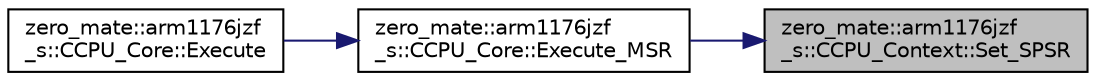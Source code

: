 digraph "zero_mate::arm1176jzf_s::CCPU_Context::Set_SPSR"
{
 // LATEX_PDF_SIZE
  bgcolor="transparent";
  edge [fontname="Helvetica",fontsize="10",labelfontname="Helvetica",labelfontsize="10"];
  node [fontname="Helvetica",fontsize="10",shape=record];
  rankdir="RL";
  Node1 [label="zero_mate::arm1176jzf\l_s::CCPU_Context::Set_SPSR",height=0.2,width=0.4,color="black", fillcolor="grey75", style="filled", fontcolor="black",tooltip=" "];
  Node1 -> Node2 [dir="back",color="midnightblue",fontsize="10",style="solid",fontname="Helvetica"];
  Node2 [label="zero_mate::arm1176jzf\l_s::CCPU_Core::Execute_MSR",height=0.2,width=0.4,color="black",URL="$classzero__mate_1_1arm1176jzf__s_1_1CCPU__Core.html#abe7461d09a52f28f99037717f61975c6",tooltip="Executes an MSR instruction (move data to CPSR/SPSR from an ARM register)."];
  Node2 -> Node3 [dir="back",color="midnightblue",fontsize="10",style="solid",fontname="Helvetica"];
  Node3 [label="zero_mate::arm1176jzf\l_s::CCPU_Core::Execute",height=0.2,width=0.4,color="black",URL="$classzero__mate_1_1arm1176jzf__s_1_1CCPU__Core.html#a3a90c040b3cbe4545a9acc5e35acdd45",tooltip="Executes a PSR transfer instruction."];
}
